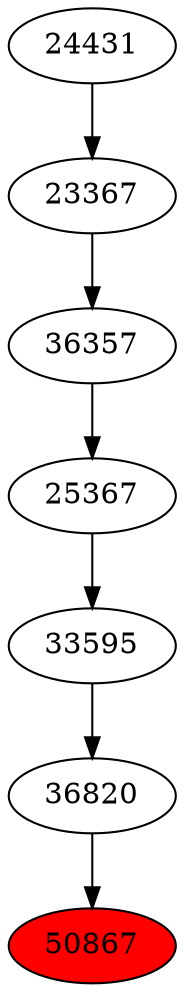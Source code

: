 strict digraph{ 
50867 [label="50867" fillcolor=red style=filled]
36820 -> 50867
36820 [label="36820"]
33595 -> 36820
33595 [label="33595"]
25367 -> 33595
25367 [label="25367"]
36357 -> 25367
36357 [label="36357"]
23367 -> 36357
23367 [label="23367"]
24431 -> 23367
24431 [label="24431"]
}